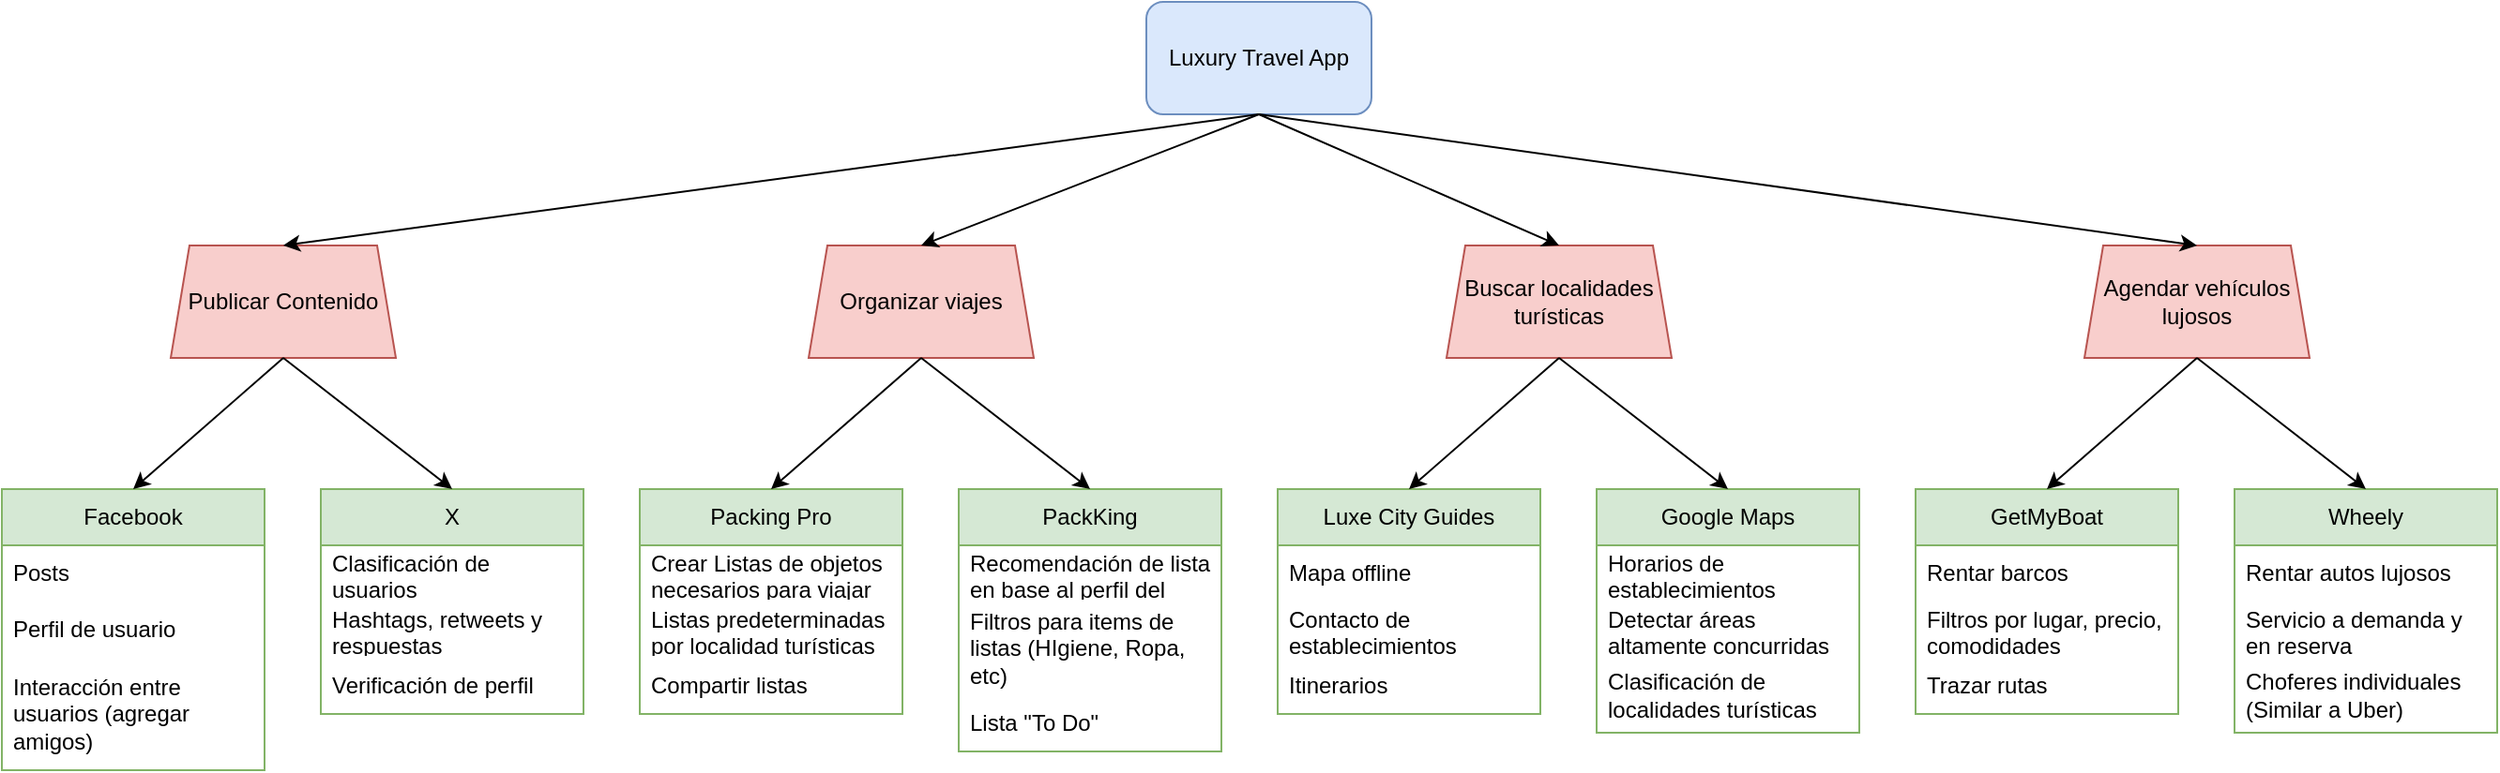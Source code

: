 <mxfile version="22.0.4" type="google">
  <diagram name="Page-1" id="u7_QmbeKXYSy_PbQgN4I">
    <mxGraphModel grid="1" page="1" gridSize="10" guides="1" tooltips="1" connect="1" arrows="1" fold="1" pageScale="1" pageWidth="827" pageHeight="1169" math="0" shadow="0">
      <root>
        <mxCell id="0" />
        <mxCell id="1" parent="0" />
        <mxCell id="8eZAXUGQQw9LYQnXB_nZ-2" value="Luxury Travel App" style="rounded=1;whiteSpace=wrap;html=1;fillColor=#dae8fc;strokeColor=#6c8ebf;" vertex="1" parent="1">
          <mxGeometry x="440" y="20" width="120" height="60" as="geometry" />
        </mxCell>
        <mxCell id="8eZAXUGQQw9LYQnXB_nZ-3" value="Facebook" style="swimlane;fontStyle=0;childLayout=stackLayout;horizontal=1;startSize=30;horizontalStack=0;resizeParent=1;resizeParentMax=0;resizeLast=0;collapsible=1;marginBottom=0;whiteSpace=wrap;html=1;fillColor=#d5e8d4;strokeColor=#82b366;" vertex="1" parent="1">
          <mxGeometry x="-170" y="280" width="140" height="150" as="geometry" />
        </mxCell>
        <mxCell id="8eZAXUGQQw9LYQnXB_nZ-4" value="Posts" style="text;strokeColor=none;fillColor=none;align=left;verticalAlign=middle;spacingLeft=4;spacingRight=4;overflow=hidden;points=[[0,0.5],[1,0.5]];portConstraint=eastwest;rotatable=0;whiteSpace=wrap;html=1;" vertex="1" parent="8eZAXUGQQw9LYQnXB_nZ-3">
          <mxGeometry y="30" width="140" height="30" as="geometry" />
        </mxCell>
        <mxCell id="8eZAXUGQQw9LYQnXB_nZ-5" value="Perfil de usuario" style="text;strokeColor=none;fillColor=none;align=left;verticalAlign=middle;spacingLeft=4;spacingRight=4;overflow=hidden;points=[[0,0.5],[1,0.5]];portConstraint=eastwest;rotatable=0;whiteSpace=wrap;html=1;" vertex="1" parent="8eZAXUGQQw9LYQnXB_nZ-3">
          <mxGeometry y="60" width="140" height="30" as="geometry" />
        </mxCell>
        <mxCell id="8eZAXUGQQw9LYQnXB_nZ-6" value="Interacción entre usuarios (agregar amigos)" style="text;strokeColor=none;fillColor=none;align=left;verticalAlign=middle;spacingLeft=4;spacingRight=4;overflow=hidden;points=[[0,0.5],[1,0.5]];portConstraint=eastwest;rotatable=0;whiteSpace=wrap;html=1;" vertex="1" parent="8eZAXUGQQw9LYQnXB_nZ-3">
          <mxGeometry y="90" width="140" height="60" as="geometry" />
        </mxCell>
        <mxCell id="8eZAXUGQQw9LYQnXB_nZ-12" value="X" style="swimlane;fontStyle=0;childLayout=stackLayout;horizontal=1;startSize=30;horizontalStack=0;resizeParent=1;resizeParentMax=0;resizeLast=0;collapsible=1;marginBottom=0;whiteSpace=wrap;html=1;fillColor=#d5e8d4;strokeColor=#82b366;" vertex="1" parent="1">
          <mxGeometry y="280" width="140" height="120" as="geometry" />
        </mxCell>
        <mxCell id="8eZAXUGQQw9LYQnXB_nZ-13" value="Clasificación de usuarios" style="text;strokeColor=none;fillColor=none;align=left;verticalAlign=middle;spacingLeft=4;spacingRight=4;overflow=hidden;points=[[0,0.5],[1,0.5]];portConstraint=eastwest;rotatable=0;whiteSpace=wrap;html=1;" vertex="1" parent="8eZAXUGQQw9LYQnXB_nZ-12">
          <mxGeometry y="30" width="140" height="30" as="geometry" />
        </mxCell>
        <mxCell id="8eZAXUGQQw9LYQnXB_nZ-14" value="Hashtags, retweets y respuestas" style="text;strokeColor=none;fillColor=none;align=left;verticalAlign=middle;spacingLeft=4;spacingRight=4;overflow=hidden;points=[[0,0.5],[1,0.5]];portConstraint=eastwest;rotatable=0;whiteSpace=wrap;html=1;" vertex="1" parent="8eZAXUGQQw9LYQnXB_nZ-12">
          <mxGeometry y="60" width="140" height="30" as="geometry" />
        </mxCell>
        <mxCell id="8eZAXUGQQw9LYQnXB_nZ-15" value="Verificación de perfil" style="text;strokeColor=none;fillColor=none;align=left;verticalAlign=middle;spacingLeft=4;spacingRight=4;overflow=hidden;points=[[0,0.5],[1,0.5]];portConstraint=eastwest;rotatable=0;whiteSpace=wrap;html=1;" vertex="1" parent="8eZAXUGQQw9LYQnXB_nZ-12">
          <mxGeometry y="90" width="140" height="30" as="geometry" />
        </mxCell>
        <mxCell id="8eZAXUGQQw9LYQnXB_nZ-16" value="Publicar Contenido" style="shape=trapezoid;perimeter=trapezoidPerimeter;whiteSpace=wrap;html=1;fixedSize=1;size=10;fillColor=#f8cecc;strokeColor=#b85450;" vertex="1" parent="1">
          <mxGeometry x="-80" y="150" width="120" height="60" as="geometry" />
        </mxCell>
        <mxCell id="8eZAXUGQQw9LYQnXB_nZ-17" value="" style="endArrow=classic;html=1;rounded=0;exitX=0.5;exitY=1;exitDx=0;exitDy=0;entryX=0.5;entryY=0;entryDx=0;entryDy=0;" edge="1" parent="1" source="8eZAXUGQQw9LYQnXB_nZ-16" target="8eZAXUGQQw9LYQnXB_nZ-12">
          <mxGeometry width="50" height="50" relative="1" as="geometry">
            <mxPoint x="170" y="420" as="sourcePoint" />
            <mxPoint x="220" y="370" as="targetPoint" />
          </mxGeometry>
        </mxCell>
        <mxCell id="8eZAXUGQQw9LYQnXB_nZ-18" value="" style="endArrow=classic;html=1;rounded=0;exitX=0.5;exitY=1;exitDx=0;exitDy=0;entryX=0.5;entryY=0;entryDx=0;entryDy=0;" edge="1" parent="1" source="8eZAXUGQQw9LYQnXB_nZ-16" target="8eZAXUGQQw9LYQnXB_nZ-3">
          <mxGeometry width="50" height="50" relative="1" as="geometry">
            <mxPoint x="-10" y="220" as="sourcePoint" />
            <mxPoint x="80" y="290" as="targetPoint" />
          </mxGeometry>
        </mxCell>
        <mxCell id="8eZAXUGQQw9LYQnXB_nZ-19" value="Packing Pro" style="swimlane;fontStyle=0;childLayout=stackLayout;horizontal=1;startSize=30;horizontalStack=0;resizeParent=1;resizeParentMax=0;resizeLast=0;collapsible=1;marginBottom=0;whiteSpace=wrap;html=1;fillColor=#d5e8d4;strokeColor=#82b366;" vertex="1" parent="1">
          <mxGeometry x="170" y="280" width="140" height="120" as="geometry" />
        </mxCell>
        <mxCell id="8eZAXUGQQw9LYQnXB_nZ-20" value="Crear Listas de objetos necesarios para viajar" style="text;strokeColor=none;fillColor=none;align=left;verticalAlign=middle;spacingLeft=4;spacingRight=4;overflow=hidden;points=[[0,0.5],[1,0.5]];portConstraint=eastwest;rotatable=0;whiteSpace=wrap;html=1;" vertex="1" parent="8eZAXUGQQw9LYQnXB_nZ-19">
          <mxGeometry y="30" width="140" height="30" as="geometry" />
        </mxCell>
        <mxCell id="8eZAXUGQQw9LYQnXB_nZ-21" value="Listas predeterminadas por localidad turísticas" style="text;strokeColor=none;fillColor=none;align=left;verticalAlign=middle;spacingLeft=4;spacingRight=4;overflow=hidden;points=[[0,0.5],[1,0.5]];portConstraint=eastwest;rotatable=0;whiteSpace=wrap;html=1;" vertex="1" parent="8eZAXUGQQw9LYQnXB_nZ-19">
          <mxGeometry y="60" width="140" height="30" as="geometry" />
        </mxCell>
        <mxCell id="8eZAXUGQQw9LYQnXB_nZ-22" value="Compartir listas" style="text;strokeColor=none;fillColor=none;align=left;verticalAlign=middle;spacingLeft=4;spacingRight=4;overflow=hidden;points=[[0,0.5],[1,0.5]];portConstraint=eastwest;rotatable=0;whiteSpace=wrap;html=1;" vertex="1" parent="8eZAXUGQQw9LYQnXB_nZ-19">
          <mxGeometry y="90" width="140" height="30" as="geometry" />
        </mxCell>
        <mxCell id="8eZAXUGQQw9LYQnXB_nZ-23" value="PackKing" style="swimlane;fontStyle=0;childLayout=stackLayout;horizontal=1;startSize=30;horizontalStack=0;resizeParent=1;resizeParentMax=0;resizeLast=0;collapsible=1;marginBottom=0;whiteSpace=wrap;html=1;fillColor=#d5e8d4;strokeColor=#82b366;" vertex="1" parent="1">
          <mxGeometry x="340" y="280" width="140" height="140" as="geometry" />
        </mxCell>
        <mxCell id="8eZAXUGQQw9LYQnXB_nZ-24" value="Recomendación de lista en base al perfil del usuario&lt;br&gt;" style="text;strokeColor=none;fillColor=none;align=left;verticalAlign=middle;spacingLeft=4;spacingRight=4;overflow=hidden;points=[[0,0.5],[1,0.5]];portConstraint=eastwest;rotatable=0;whiteSpace=wrap;html=1;" vertex="1" parent="8eZAXUGQQw9LYQnXB_nZ-23">
          <mxGeometry y="30" width="140" height="30" as="geometry" />
        </mxCell>
        <mxCell id="8eZAXUGQQw9LYQnXB_nZ-25" value="Filtros para items de listas (HIgiene, Ropa, etc)" style="text;strokeColor=none;fillColor=none;align=left;verticalAlign=middle;spacingLeft=4;spacingRight=4;overflow=hidden;points=[[0,0.5],[1,0.5]];portConstraint=eastwest;rotatable=0;whiteSpace=wrap;html=1;" vertex="1" parent="8eZAXUGQQw9LYQnXB_nZ-23">
          <mxGeometry y="60" width="140" height="50" as="geometry" />
        </mxCell>
        <mxCell id="8eZAXUGQQw9LYQnXB_nZ-26" value="Lista &quot;To Do&quot;" style="text;strokeColor=none;fillColor=none;align=left;verticalAlign=middle;spacingLeft=4;spacingRight=4;overflow=hidden;points=[[0,0.5],[1,0.5]];portConstraint=eastwest;rotatable=0;whiteSpace=wrap;html=1;" vertex="1" parent="8eZAXUGQQw9LYQnXB_nZ-23">
          <mxGeometry y="110" width="140" height="30" as="geometry" />
        </mxCell>
        <mxCell id="8eZAXUGQQw9LYQnXB_nZ-27" value="Organizar viajes" style="shape=trapezoid;perimeter=trapezoidPerimeter;whiteSpace=wrap;html=1;fixedSize=1;size=10;fillColor=#f8cecc;strokeColor=#b85450;" vertex="1" parent="1">
          <mxGeometry x="260" y="150" width="120" height="60" as="geometry" />
        </mxCell>
        <mxCell id="8eZAXUGQQw9LYQnXB_nZ-28" value="" style="endArrow=classic;html=1;rounded=0;exitX=0.5;exitY=1;exitDx=0;exitDy=0;entryX=0.5;entryY=0;entryDx=0;entryDy=0;" edge="1" parent="1" source="8eZAXUGQQw9LYQnXB_nZ-27" target="8eZAXUGQQw9LYQnXB_nZ-23">
          <mxGeometry width="50" height="50" relative="1" as="geometry">
            <mxPoint x="510" y="420" as="sourcePoint" />
            <mxPoint x="560" y="370" as="targetPoint" />
          </mxGeometry>
        </mxCell>
        <mxCell id="8eZAXUGQQw9LYQnXB_nZ-29" value="" style="endArrow=classic;html=1;rounded=0;exitX=0.5;exitY=1;exitDx=0;exitDy=0;entryX=0.5;entryY=0;entryDx=0;entryDy=0;" edge="1" parent="1" source="8eZAXUGQQw9LYQnXB_nZ-27" target="8eZAXUGQQw9LYQnXB_nZ-19">
          <mxGeometry width="50" height="50" relative="1" as="geometry">
            <mxPoint x="330" y="220" as="sourcePoint" />
            <mxPoint x="420" y="290" as="targetPoint" />
          </mxGeometry>
        </mxCell>
        <mxCell id="8eZAXUGQQw9LYQnXB_nZ-30" value="Luxe City Guides" style="swimlane;fontStyle=0;childLayout=stackLayout;horizontal=1;startSize=30;horizontalStack=0;resizeParent=1;resizeParentMax=0;resizeLast=0;collapsible=1;marginBottom=0;whiteSpace=wrap;html=1;fillColor=#d5e8d4;strokeColor=#82b366;" vertex="1" parent="1">
          <mxGeometry x="510" y="280" width="140" height="120" as="geometry" />
        </mxCell>
        <mxCell id="8eZAXUGQQw9LYQnXB_nZ-31" value="Mapa offline" style="text;strokeColor=none;fillColor=none;align=left;verticalAlign=middle;spacingLeft=4;spacingRight=4;overflow=hidden;points=[[0,0.5],[1,0.5]];portConstraint=eastwest;rotatable=0;whiteSpace=wrap;html=1;" vertex="1" parent="8eZAXUGQQw9LYQnXB_nZ-30">
          <mxGeometry y="30" width="140" height="30" as="geometry" />
        </mxCell>
        <mxCell id="8eZAXUGQQw9LYQnXB_nZ-32" value="Contacto de establecimientos" style="text;strokeColor=none;fillColor=none;align=left;verticalAlign=middle;spacingLeft=4;spacingRight=4;overflow=hidden;points=[[0,0.5],[1,0.5]];portConstraint=eastwest;rotatable=0;whiteSpace=wrap;html=1;" vertex="1" parent="8eZAXUGQQw9LYQnXB_nZ-30">
          <mxGeometry y="60" width="140" height="30" as="geometry" />
        </mxCell>
        <mxCell id="8eZAXUGQQw9LYQnXB_nZ-33" value="Itinerarios" style="text;strokeColor=none;fillColor=none;align=left;verticalAlign=middle;spacingLeft=4;spacingRight=4;overflow=hidden;points=[[0,0.5],[1,0.5]];portConstraint=eastwest;rotatable=0;whiteSpace=wrap;html=1;" vertex="1" parent="8eZAXUGQQw9LYQnXB_nZ-30">
          <mxGeometry y="90" width="140" height="30" as="geometry" />
        </mxCell>
        <mxCell id="8eZAXUGQQw9LYQnXB_nZ-34" value="Google Maps" style="swimlane;fontStyle=0;childLayout=stackLayout;horizontal=1;startSize=30;horizontalStack=0;resizeParent=1;resizeParentMax=0;resizeLast=0;collapsible=1;marginBottom=0;whiteSpace=wrap;html=1;fillColor=#d5e8d4;strokeColor=#82b366;" vertex="1" parent="1">
          <mxGeometry x="680" y="280" width="140" height="130" as="geometry" />
        </mxCell>
        <mxCell id="8eZAXUGQQw9LYQnXB_nZ-35" value="Horarios de establecimientos" style="text;strokeColor=none;fillColor=none;align=left;verticalAlign=middle;spacingLeft=4;spacingRight=4;overflow=hidden;points=[[0,0.5],[1,0.5]];portConstraint=eastwest;rotatable=0;whiteSpace=wrap;html=1;" vertex="1" parent="8eZAXUGQQw9LYQnXB_nZ-34">
          <mxGeometry y="30" width="140" height="30" as="geometry" />
        </mxCell>
        <mxCell id="8eZAXUGQQw9LYQnXB_nZ-36" value="Detectar áreas altamente concurridas" style="text;strokeColor=none;fillColor=none;align=left;verticalAlign=middle;spacingLeft=4;spacingRight=4;overflow=hidden;points=[[0,0.5],[1,0.5]];portConstraint=eastwest;rotatable=0;whiteSpace=wrap;html=1;" vertex="1" parent="8eZAXUGQQw9LYQnXB_nZ-34">
          <mxGeometry y="60" width="140" height="30" as="geometry" />
        </mxCell>
        <mxCell id="8eZAXUGQQw9LYQnXB_nZ-37" value="Clasificación de localidades turísticas" style="text;strokeColor=none;fillColor=none;align=left;verticalAlign=middle;spacingLeft=4;spacingRight=4;overflow=hidden;points=[[0,0.5],[1,0.5]];portConstraint=eastwest;rotatable=0;whiteSpace=wrap;html=1;" vertex="1" parent="8eZAXUGQQw9LYQnXB_nZ-34">
          <mxGeometry y="90" width="140" height="40" as="geometry" />
        </mxCell>
        <mxCell id="8eZAXUGQQw9LYQnXB_nZ-38" value="Buscar localidades turísticas" style="shape=trapezoid;perimeter=trapezoidPerimeter;whiteSpace=wrap;html=1;fixedSize=1;size=10;fillColor=#f8cecc;strokeColor=#b85450;" vertex="1" parent="1">
          <mxGeometry x="600" y="150" width="120" height="60" as="geometry" />
        </mxCell>
        <mxCell id="8eZAXUGQQw9LYQnXB_nZ-39" value="" style="endArrow=classic;html=1;rounded=0;exitX=0.5;exitY=1;exitDx=0;exitDy=0;entryX=0.5;entryY=0;entryDx=0;entryDy=0;" edge="1" parent="1" source="8eZAXUGQQw9LYQnXB_nZ-38" target="8eZAXUGQQw9LYQnXB_nZ-34">
          <mxGeometry width="50" height="50" relative="1" as="geometry">
            <mxPoint x="850" y="420" as="sourcePoint" />
            <mxPoint x="900" y="370" as="targetPoint" />
          </mxGeometry>
        </mxCell>
        <mxCell id="8eZAXUGQQw9LYQnXB_nZ-40" value="" style="endArrow=classic;html=1;rounded=0;exitX=0.5;exitY=1;exitDx=0;exitDy=0;entryX=0.5;entryY=0;entryDx=0;entryDy=0;" edge="1" parent="1" source="8eZAXUGQQw9LYQnXB_nZ-38" target="8eZAXUGQQw9LYQnXB_nZ-30">
          <mxGeometry width="50" height="50" relative="1" as="geometry">
            <mxPoint x="670" y="220" as="sourcePoint" />
            <mxPoint x="760" y="290" as="targetPoint" />
          </mxGeometry>
        </mxCell>
        <mxCell id="8eZAXUGQQw9LYQnXB_nZ-41" value="GetMyBoat" style="swimlane;fontStyle=0;childLayout=stackLayout;horizontal=1;startSize=30;horizontalStack=0;resizeParent=1;resizeParentMax=0;resizeLast=0;collapsible=1;marginBottom=0;whiteSpace=wrap;html=1;fillColor=#d5e8d4;strokeColor=#82b366;" vertex="1" parent="1">
          <mxGeometry x="850" y="280" width="140" height="120" as="geometry" />
        </mxCell>
        <mxCell id="8eZAXUGQQw9LYQnXB_nZ-42" value="Rentar barcos" style="text;strokeColor=none;fillColor=none;align=left;verticalAlign=middle;spacingLeft=4;spacingRight=4;overflow=hidden;points=[[0,0.5],[1,0.5]];portConstraint=eastwest;rotatable=0;whiteSpace=wrap;html=1;" vertex="1" parent="8eZAXUGQQw9LYQnXB_nZ-41">
          <mxGeometry y="30" width="140" height="30" as="geometry" />
        </mxCell>
        <mxCell id="8eZAXUGQQw9LYQnXB_nZ-43" value="Filtros por lugar, precio, comodidades" style="text;strokeColor=none;fillColor=none;align=left;verticalAlign=middle;spacingLeft=4;spacingRight=4;overflow=hidden;points=[[0,0.5],[1,0.5]];portConstraint=eastwest;rotatable=0;whiteSpace=wrap;html=1;" vertex="1" parent="8eZAXUGQQw9LYQnXB_nZ-41">
          <mxGeometry y="60" width="140" height="30" as="geometry" />
        </mxCell>
        <mxCell id="8eZAXUGQQw9LYQnXB_nZ-44" value="Trazar rutas" style="text;strokeColor=none;fillColor=none;align=left;verticalAlign=middle;spacingLeft=4;spacingRight=4;overflow=hidden;points=[[0,0.5],[1,0.5]];portConstraint=eastwest;rotatable=0;whiteSpace=wrap;html=1;" vertex="1" parent="8eZAXUGQQw9LYQnXB_nZ-41">
          <mxGeometry y="90" width="140" height="30" as="geometry" />
        </mxCell>
        <mxCell id="8eZAXUGQQw9LYQnXB_nZ-45" value="Wheely" style="swimlane;fontStyle=0;childLayout=stackLayout;horizontal=1;startSize=30;horizontalStack=0;resizeParent=1;resizeParentMax=0;resizeLast=0;collapsible=1;marginBottom=0;whiteSpace=wrap;html=1;fillColor=#d5e8d4;strokeColor=#82b366;" vertex="1" parent="1">
          <mxGeometry x="1020" y="280" width="140" height="130" as="geometry" />
        </mxCell>
        <mxCell id="8eZAXUGQQw9LYQnXB_nZ-46" value="Rentar autos lujosos" style="text;strokeColor=none;fillColor=none;align=left;verticalAlign=middle;spacingLeft=4;spacingRight=4;overflow=hidden;points=[[0,0.5],[1,0.5]];portConstraint=eastwest;rotatable=0;whiteSpace=wrap;html=1;" vertex="1" parent="8eZAXUGQQw9LYQnXB_nZ-45">
          <mxGeometry y="30" width="140" height="30" as="geometry" />
        </mxCell>
        <mxCell id="8eZAXUGQQw9LYQnXB_nZ-47" value="Servicio a demanda y en reserva" style="text;strokeColor=none;fillColor=none;align=left;verticalAlign=middle;spacingLeft=4;spacingRight=4;overflow=hidden;points=[[0,0.5],[1,0.5]];portConstraint=eastwest;rotatable=0;whiteSpace=wrap;html=1;" vertex="1" parent="8eZAXUGQQw9LYQnXB_nZ-45">
          <mxGeometry y="60" width="140" height="30" as="geometry" />
        </mxCell>
        <mxCell id="8eZAXUGQQw9LYQnXB_nZ-48" value="Choferes individuales (Similar a Uber)" style="text;strokeColor=none;fillColor=none;align=left;verticalAlign=middle;spacingLeft=4;spacingRight=4;overflow=hidden;points=[[0,0.5],[1,0.5]];portConstraint=eastwest;rotatable=0;whiteSpace=wrap;html=1;" vertex="1" parent="8eZAXUGQQw9LYQnXB_nZ-45">
          <mxGeometry y="90" width="140" height="40" as="geometry" />
        </mxCell>
        <mxCell id="8eZAXUGQQw9LYQnXB_nZ-49" value="Agendar vehículos lujosos" style="shape=trapezoid;perimeter=trapezoidPerimeter;whiteSpace=wrap;html=1;fixedSize=1;size=10;fillColor=#f8cecc;strokeColor=#b85450;" vertex="1" parent="1">
          <mxGeometry x="940" y="150" width="120" height="60" as="geometry" />
        </mxCell>
        <mxCell id="8eZAXUGQQw9LYQnXB_nZ-50" value="" style="endArrow=classic;html=1;rounded=0;exitX=0.5;exitY=1;exitDx=0;exitDy=0;entryX=0.5;entryY=0;entryDx=0;entryDy=0;" edge="1" parent="1" source="8eZAXUGQQw9LYQnXB_nZ-49" target="8eZAXUGQQw9LYQnXB_nZ-45">
          <mxGeometry width="50" height="50" relative="1" as="geometry">
            <mxPoint x="1190" y="420" as="sourcePoint" />
            <mxPoint x="1240" y="370" as="targetPoint" />
          </mxGeometry>
        </mxCell>
        <mxCell id="8eZAXUGQQw9LYQnXB_nZ-51" value="" style="endArrow=classic;html=1;rounded=0;exitX=0.5;exitY=1;exitDx=0;exitDy=0;entryX=0.5;entryY=0;entryDx=0;entryDy=0;" edge="1" parent="1" source="8eZAXUGQQw9LYQnXB_nZ-49" target="8eZAXUGQQw9LYQnXB_nZ-41">
          <mxGeometry width="50" height="50" relative="1" as="geometry">
            <mxPoint x="1010" y="220" as="sourcePoint" />
            <mxPoint x="1100" y="290" as="targetPoint" />
          </mxGeometry>
        </mxCell>
        <mxCell id="8eZAXUGQQw9LYQnXB_nZ-52" value="" style="endArrow=classic;html=1;rounded=0;exitX=0.5;exitY=1;exitDx=0;exitDy=0;entryX=0.5;entryY=0;entryDx=0;entryDy=0;" edge="1" parent="1" source="8eZAXUGQQw9LYQnXB_nZ-2" target="8eZAXUGQQw9LYQnXB_nZ-49">
          <mxGeometry width="50" height="50" relative="1" as="geometry">
            <mxPoint x="510" y="270" as="sourcePoint" />
            <mxPoint x="560" y="220" as="targetPoint" />
          </mxGeometry>
        </mxCell>
        <mxCell id="8eZAXUGQQw9LYQnXB_nZ-53" value="" style="endArrow=classic;html=1;rounded=0;entryX=0.5;entryY=0;entryDx=0;entryDy=0;exitX=0.5;exitY=1;exitDx=0;exitDy=0;" edge="1" parent="1" source="8eZAXUGQQw9LYQnXB_nZ-2" target="8eZAXUGQQw9LYQnXB_nZ-38">
          <mxGeometry width="50" height="50" relative="1" as="geometry">
            <mxPoint x="500" y="90" as="sourcePoint" />
            <mxPoint x="1010" y="160" as="targetPoint" />
          </mxGeometry>
        </mxCell>
        <mxCell id="8eZAXUGQQw9LYQnXB_nZ-54" value="" style="endArrow=classic;html=1;rounded=0;entryX=0.5;entryY=0;entryDx=0;entryDy=0;exitX=0.5;exitY=1;exitDx=0;exitDy=0;" edge="1" parent="1" source="8eZAXUGQQw9LYQnXB_nZ-2" target="8eZAXUGQQw9LYQnXB_nZ-27">
          <mxGeometry width="50" height="50" relative="1" as="geometry">
            <mxPoint x="500" y="100" as="sourcePoint" />
            <mxPoint x="670" y="160" as="targetPoint" />
          </mxGeometry>
        </mxCell>
        <mxCell id="8eZAXUGQQw9LYQnXB_nZ-55" value="" style="endArrow=classic;html=1;rounded=0;entryX=0.5;entryY=0;entryDx=0;entryDy=0;exitX=0.5;exitY=1;exitDx=0;exitDy=0;" edge="1" parent="1" source="8eZAXUGQQw9LYQnXB_nZ-2" target="8eZAXUGQQw9LYQnXB_nZ-16">
          <mxGeometry width="50" height="50" relative="1" as="geometry">
            <mxPoint x="500" y="90" as="sourcePoint" />
            <mxPoint x="330" y="160" as="targetPoint" />
          </mxGeometry>
        </mxCell>
      </root>
    </mxGraphModel>
  </diagram>
</mxfile>
